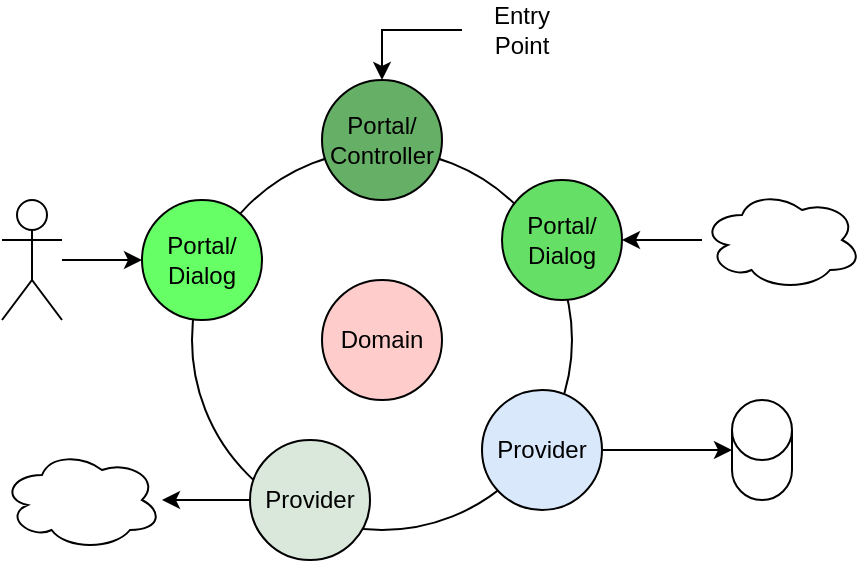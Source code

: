 <mxfile version="21.6.8" type="device">
  <diagram name="Seite-1" id="IP58UousXiF4tvIA4HpZ">
    <mxGraphModel dx="1036" dy="606" grid="1" gridSize="10" guides="1" tooltips="1" connect="1" arrows="1" fold="1" page="1" pageScale="1" pageWidth="827" pageHeight="1169" math="0" shadow="0">
      <root>
        <mxCell id="0" />
        <mxCell id="1" parent="0" />
        <mxCell id="xAKTQtqkVo-7MEAtnJQO-44" value="" style="ellipse;whiteSpace=wrap;html=1;aspect=fixed;" parent="1" vertex="1">
          <mxGeometry x="155" y="115" width="190" height="190" as="geometry" />
        </mxCell>
        <mxCell id="xAKTQtqkVo-7MEAtnJQO-37" style="edgeStyle=orthogonalEdgeStyle;rounded=0;orthogonalLoop=1;jettySize=auto;html=1;" parent="1" source="xAKTQtqkVo-7MEAtnJQO-35" target="xAKTQtqkVo-7MEAtnJQO-36" edge="1">
          <mxGeometry relative="1" as="geometry">
            <mxPoint x="390" y="310" as="targetPoint" />
          </mxGeometry>
        </mxCell>
        <mxCell id="xAKTQtqkVo-7MEAtnJQO-35" value="Provider" style="ellipse;whiteSpace=wrap;html=1;aspect=fixed;fillColor=#DAE8FC;" parent="1" vertex="1">
          <mxGeometry x="300" y="235" width="60" height="60" as="geometry" />
        </mxCell>
        <mxCell id="xAKTQtqkVo-7MEAtnJQO-36" value="" style="shape=cylinder3;whiteSpace=wrap;html=1;boundedLbl=1;backgroundOutline=1;size=15;" parent="1" vertex="1">
          <mxGeometry x="425" y="240" width="30" height="50" as="geometry" />
        </mxCell>
        <mxCell id="xAKTQtqkVo-7MEAtnJQO-38" value="Domain" style="ellipse;whiteSpace=wrap;html=1;aspect=fixed;fillColor=#FFCCCC;" parent="1" vertex="1">
          <mxGeometry x="220" y="180" width="60" height="60" as="geometry" />
        </mxCell>
        <mxCell id="xAKTQtqkVo-7MEAtnJQO-39" value="Portal/&lt;br&gt;Dialog" style="ellipse;whiteSpace=wrap;html=1;aspect=fixed;fillColor=#66DF66;" parent="1" vertex="1">
          <mxGeometry x="310" y="130" width="60" height="60" as="geometry" />
        </mxCell>
        <mxCell id="xAKTQtqkVo-7MEAtnJQO-50" style="edgeStyle=orthogonalEdgeStyle;rounded=0;orthogonalLoop=1;jettySize=auto;html=1;startArrow=none;startFill=0;" parent="1" source="xAKTQtqkVo-7MEAtnJQO-40" target="xAKTQtqkVo-7MEAtnJQO-47" edge="1">
          <mxGeometry relative="1" as="geometry" />
        </mxCell>
        <mxCell id="xAKTQtqkVo-7MEAtnJQO-40" value="Actor" style="shape=umlActor;verticalLabelPosition=bottom;verticalAlign=top;html=1;outlineConnect=0;fontColor=#ffffff;" parent="1" vertex="1">
          <mxGeometry x="60" y="140" width="30" height="60" as="geometry" />
        </mxCell>
        <mxCell id="xAKTQtqkVo-7MEAtnJQO-46" style="edgeStyle=orthogonalEdgeStyle;rounded=0;orthogonalLoop=1;jettySize=auto;html=1;" parent="1" source="xAKTQtqkVo-7MEAtnJQO-43" target="xAKTQtqkVo-7MEAtnJQO-45" edge="1">
          <mxGeometry relative="1" as="geometry" />
        </mxCell>
        <mxCell id="xAKTQtqkVo-7MEAtnJQO-43" value="Provider" style="ellipse;whiteSpace=wrap;html=1;aspect=fixed;fillColor=#DAE8DC;" parent="1" vertex="1">
          <mxGeometry x="184" y="260" width="60" height="60" as="geometry" />
        </mxCell>
        <mxCell id="xAKTQtqkVo-7MEAtnJQO-45" value="" style="ellipse;shape=cloud;whiteSpace=wrap;html=1;" parent="1" vertex="1">
          <mxGeometry x="60" y="265" width="80" height="50" as="geometry" />
        </mxCell>
        <mxCell id="xAKTQtqkVo-7MEAtnJQO-47" value="Portal/&lt;br&gt;Dialog" style="ellipse;whiteSpace=wrap;html=1;aspect=fixed;fillColor=#66FF66;" parent="1" vertex="1">
          <mxGeometry x="130" y="140" width="60" height="60" as="geometry" />
        </mxCell>
        <mxCell id="xAKTQtqkVo-7MEAtnJQO-51" style="edgeStyle=orthogonalEdgeStyle;rounded=0;orthogonalLoop=1;jettySize=auto;html=1;startArrow=none;startFill=0;" parent="1" source="xAKTQtqkVo-7MEAtnJQO-48" target="xAKTQtqkVo-7MEAtnJQO-39" edge="1">
          <mxGeometry relative="1" as="geometry" />
        </mxCell>
        <mxCell id="xAKTQtqkVo-7MEAtnJQO-48" value="" style="ellipse;shape=cloud;whiteSpace=wrap;html=1;" parent="1" vertex="1">
          <mxGeometry x="410" y="135" width="80" height="50" as="geometry" />
        </mxCell>
        <mxCell id="xAKTQtqkVo-7MEAtnJQO-52" value="Portal/&lt;br&gt;Controller" style="ellipse;whiteSpace=wrap;html=1;aspect=fixed;fillColor=#66AF66;" parent="1" vertex="1">
          <mxGeometry x="220" y="80" width="60" height="60" as="geometry" />
        </mxCell>
        <mxCell id="xAKTQtqkVo-7MEAtnJQO-57" style="edgeStyle=orthogonalEdgeStyle;rounded=0;orthogonalLoop=1;jettySize=auto;html=1;" parent="1" source="xAKTQtqkVo-7MEAtnJQO-56" target="xAKTQtqkVo-7MEAtnJQO-52" edge="1">
          <mxGeometry relative="1" as="geometry" />
        </mxCell>
        <mxCell id="xAKTQtqkVo-7MEAtnJQO-56" value="Entry Point" style="text;html=1;strokeColor=none;fillColor=none;align=center;verticalAlign=middle;whiteSpace=wrap;rounded=0;" parent="1" vertex="1">
          <mxGeometry x="290" y="40" width="60" height="30" as="geometry" />
        </mxCell>
      </root>
    </mxGraphModel>
  </diagram>
</mxfile>
